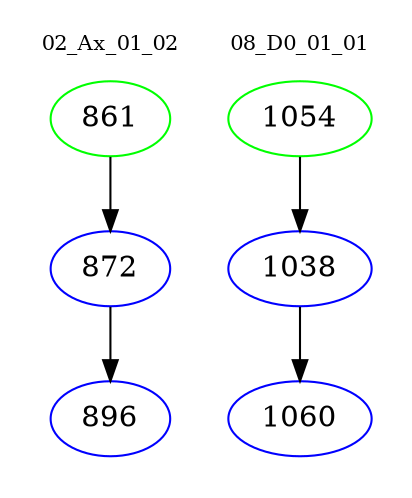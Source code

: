 digraph{
subgraph cluster_0 {
color = white
label = "02_Ax_01_02";
fontsize=10;
T0_861 [label="861", color="green"]
T0_861 -> T0_872 [color="black"]
T0_872 [label="872", color="blue"]
T0_872 -> T0_896 [color="black"]
T0_896 [label="896", color="blue"]
}
subgraph cluster_1 {
color = white
label = "08_D0_01_01";
fontsize=10;
T1_1054 [label="1054", color="green"]
T1_1054 -> T1_1038 [color="black"]
T1_1038 [label="1038", color="blue"]
T1_1038 -> T1_1060 [color="black"]
T1_1060 [label="1060", color="blue"]
}
}
